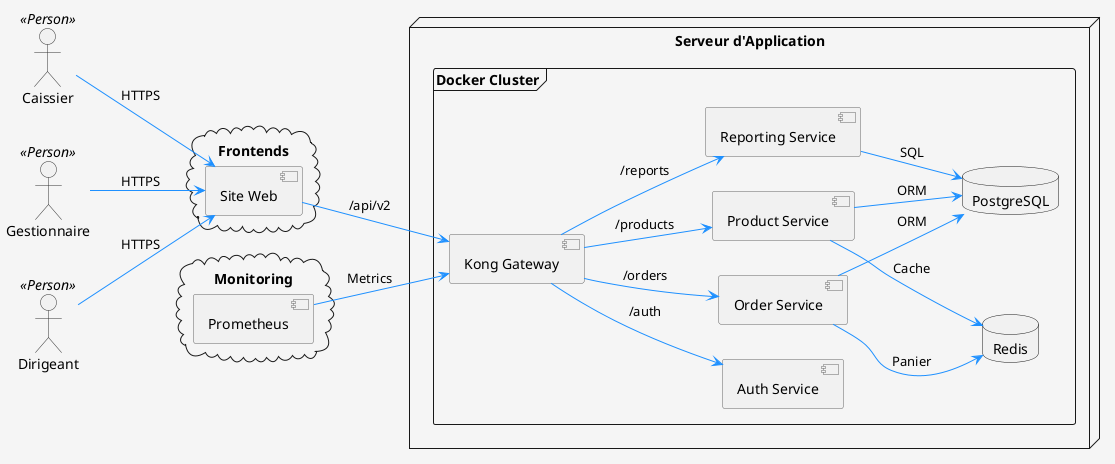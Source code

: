 @startuml Deployment View

skinparam {
    BackgroundColor #F5F5F5
    ActorBorderColor #333
    ComponentBorderColor #666
    ArrowColor #1E90FF
}

left to right direction

actor Caissier as caissier <<Person>>
actor Gestionnaire as gestionnaire <<Person>>
actor Dirigeant as dirigeant <<Person>>

cloud "Frontends" {
    component "Site Web" as site
}

node "Serveur d'Application" {
    frame "Docker Cluster" {
        [Kong Gateway] as kong
        [Auth Service] as auth
        [Order Service] as order
        [Product Service] as product
        [Reporting Service] as report

        database "PostgreSQL" as pg
        database "Redis" as redis
    }
}

' Connexions

caissier --> site : HTTPS
gestionnaire --> site : HTTPS
dirigeant --> site : HTTPS

site --> kong : /api/v2

kong --> auth : /auth
kong --> order : /orders
kong --> product : /products
kong --> report : /reports

order --> pg : ORM
product --> pg : ORM
report --> pg : SQL

order --> redis : Panier
product --> redis : Cache

cloud "Monitoring" {
    [Prometheus] as prom
}

prom --> kong : Metrics

@enduml
